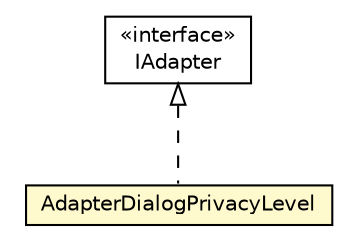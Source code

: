 #!/usr/local/bin/dot
#
# Class diagram 
# Generated by UMLGraph version R5_6-24-gf6e263 (http://www.umlgraph.org/)
#

digraph G {
	edge [fontname="Helvetica",fontsize=10,labelfontname="Helvetica",labelfontsize=10];
	node [fontname="Helvetica",fontsize=10,shape=plaintext];
	nodesep=0.25;
	ranksep=0.5;
	// org.universAAL.ui.dm.adapters.AdapterDialogPrivacyLevel
	c1971116 [label=<<table title="org.universAAL.ui.dm.adapters.AdapterDialogPrivacyLevel" border="0" cellborder="1" cellspacing="0" cellpadding="2" port="p" bgcolor="lemonChiffon" href="./AdapterDialogPrivacyLevel.html">
		<tr><td><table border="0" cellspacing="0" cellpadding="1">
<tr><td align="center" balign="center"> AdapterDialogPrivacyLevel </td></tr>
		</table></td></tr>
		</table>>, URL="./AdapterDialogPrivacyLevel.html", fontname="Helvetica", fontcolor="black", fontsize=10.0];
	// org.universAAL.ui.dm.interfaces.IAdapter
	c1971120 [label=<<table title="org.universAAL.ui.dm.interfaces.IAdapter" border="0" cellborder="1" cellspacing="0" cellpadding="2" port="p" href="../interfaces/IAdapter.html">
		<tr><td><table border="0" cellspacing="0" cellpadding="1">
<tr><td align="center" balign="center"> &#171;interface&#187; </td></tr>
<tr><td align="center" balign="center"> IAdapter </td></tr>
		</table></td></tr>
		</table>>, URL="../interfaces/IAdapter.html", fontname="Helvetica", fontcolor="black", fontsize=10.0];
	//org.universAAL.ui.dm.adapters.AdapterDialogPrivacyLevel implements org.universAAL.ui.dm.interfaces.IAdapter
	c1971120:p -> c1971116:p [dir=back,arrowtail=empty,style=dashed];
}

